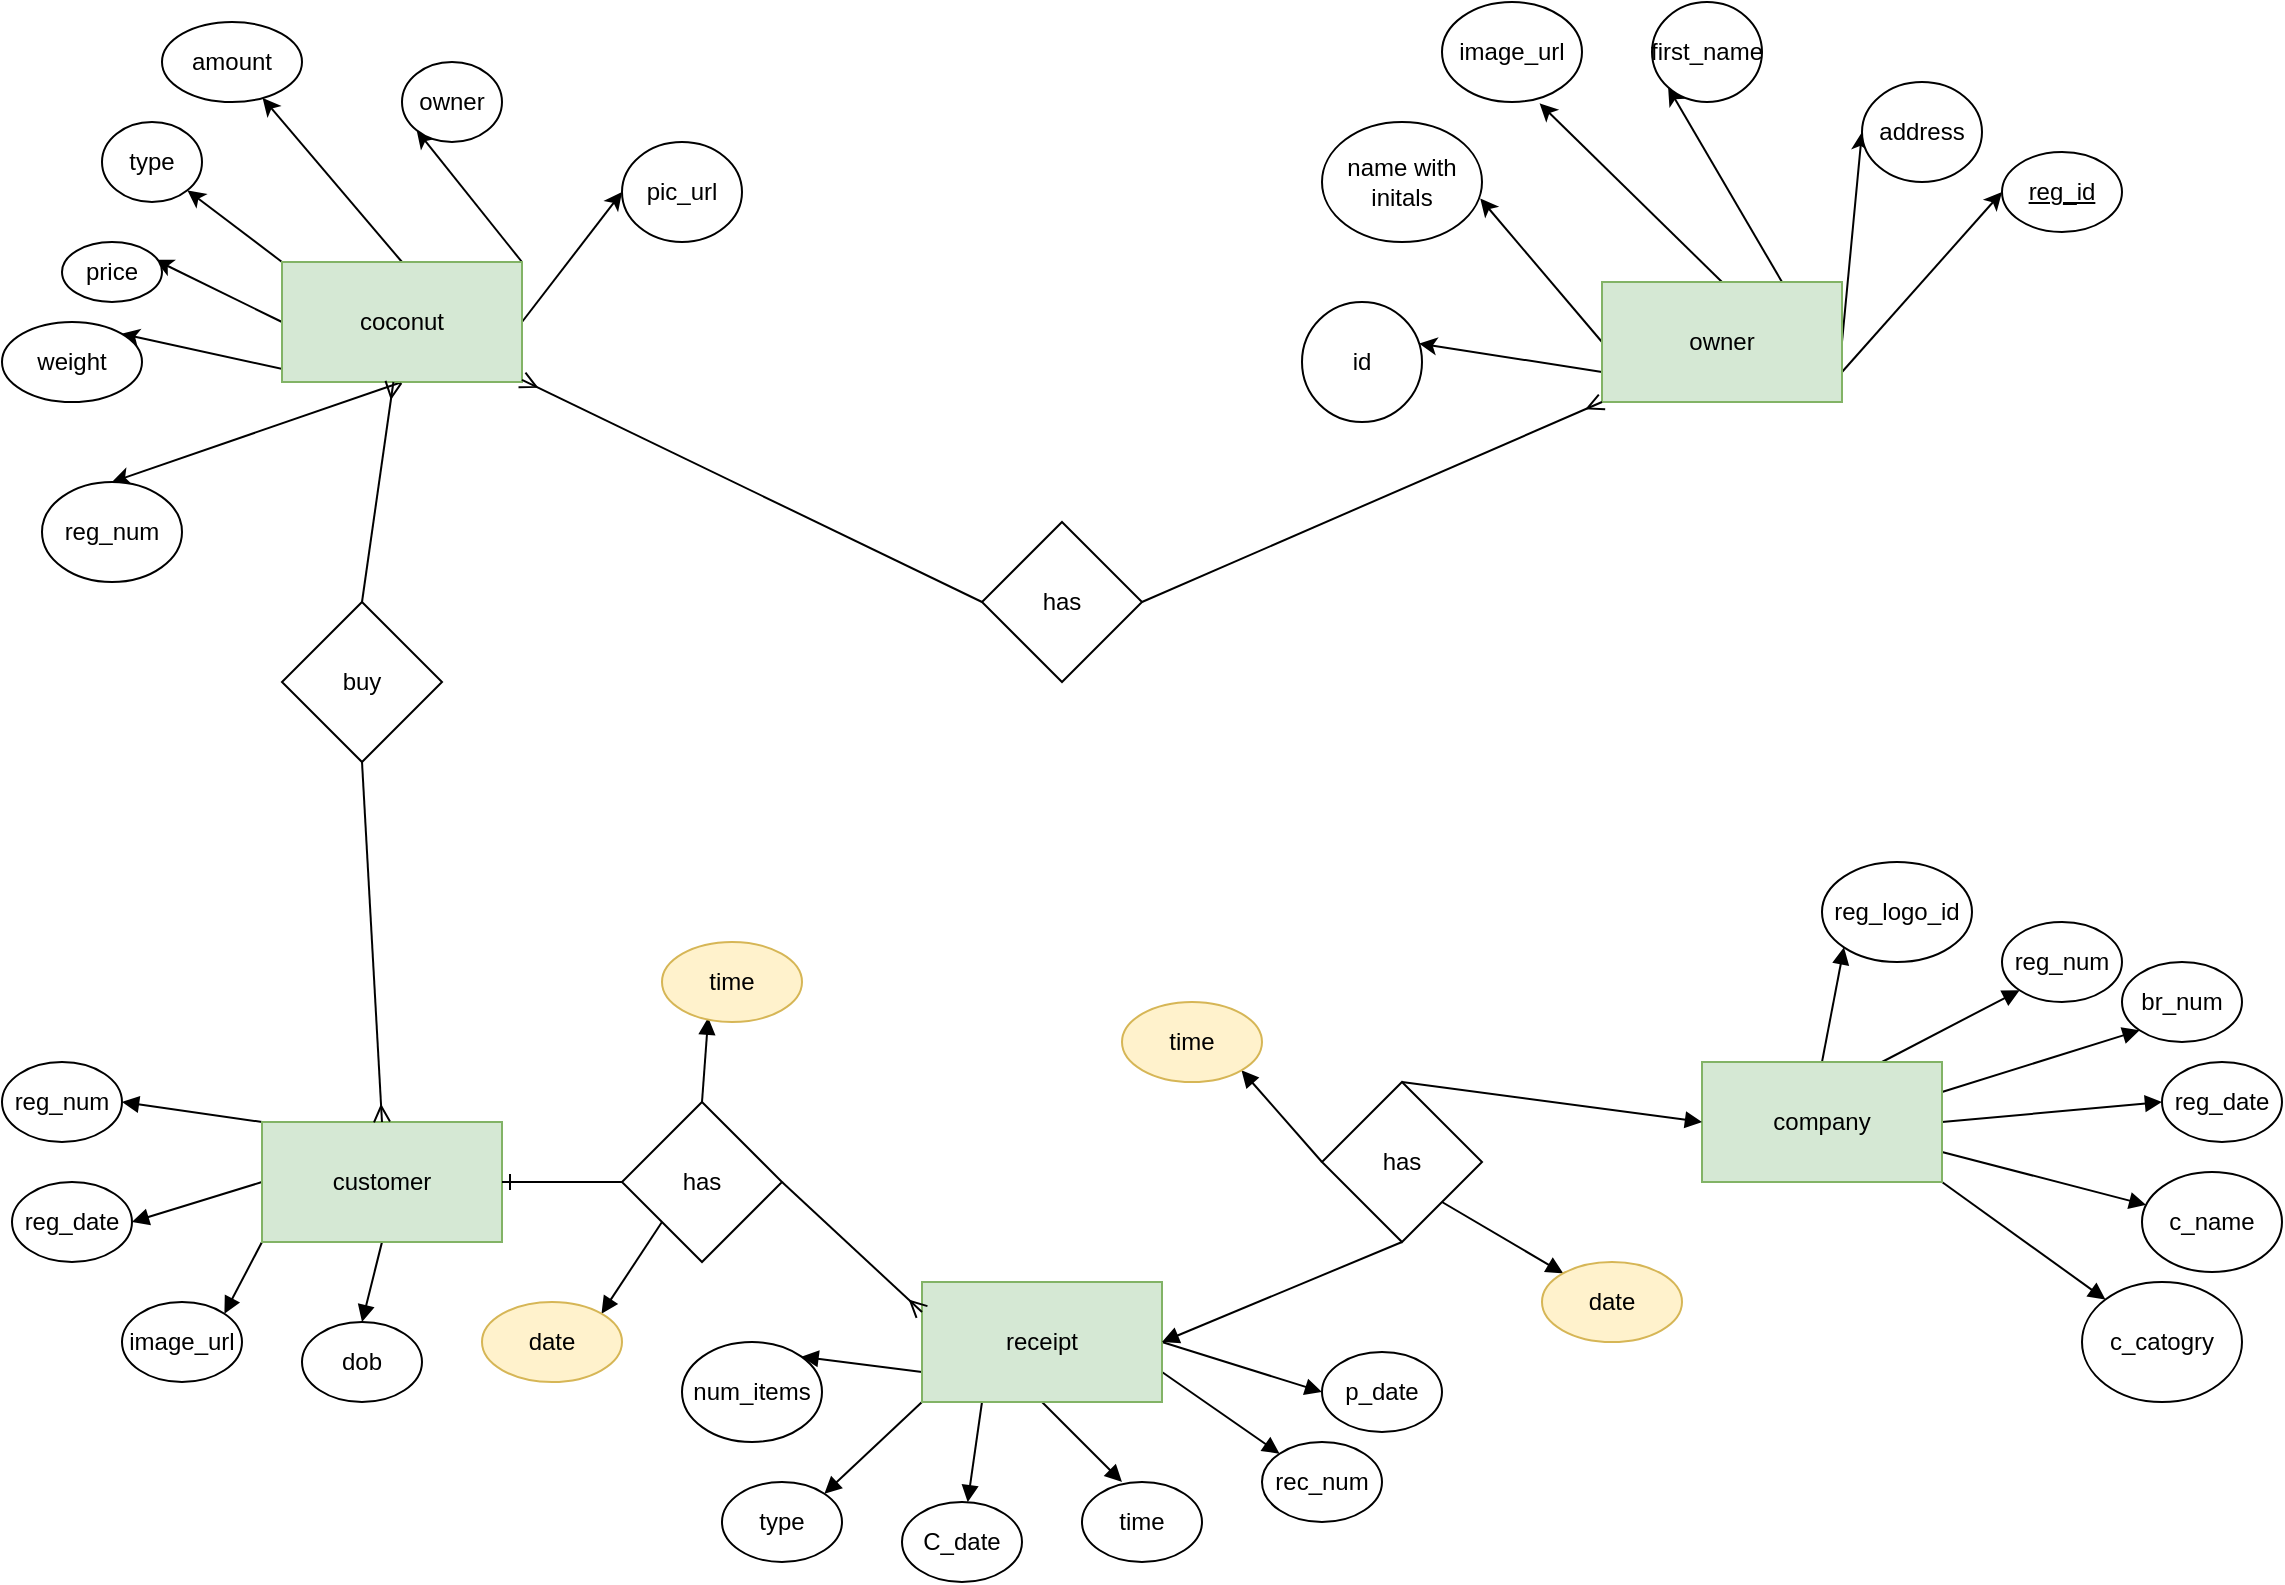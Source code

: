<mxfile>
    <diagram id="vOKnHG0U4fK2EDYzIcFn" name="Page-1">
        <mxGraphModel dx="1554" dy="1763" grid="1" gridSize="10" guides="1" tooltips="1" connect="1" arrows="1" fold="1" page="1" pageScale="1" pageWidth="1169" pageHeight="827" math="0" shadow="0">
            <root>
                <mxCell id="0"/>
                <mxCell id="1" parent="0"/>
                <mxCell id="5" style="edgeStyle=none;html=1;exitX=0;exitY=0;exitDx=0;exitDy=0;entryX=1;entryY=1;entryDx=0;entryDy=0;" edge="1" parent="1" source="2" target="4">
                    <mxGeometry relative="1" as="geometry"/>
                </mxCell>
                <mxCell id="6" style="edgeStyle=none;html=1;exitX=0.5;exitY=0;exitDx=0;exitDy=0;" edge="1" parent="1" source="2" target="3">
                    <mxGeometry relative="1" as="geometry"/>
                </mxCell>
                <mxCell id="8" style="edgeStyle=none;html=1;exitX=1;exitY=0;exitDx=0;exitDy=0;entryX=0;entryY=1;entryDx=0;entryDy=0;" edge="1" parent="1" source="2" target="7">
                    <mxGeometry relative="1" as="geometry"/>
                </mxCell>
                <mxCell id="10" style="edgeStyle=none;html=1;exitX=0;exitY=0.5;exitDx=0;exitDy=0;entryX=0.933;entryY=0.298;entryDx=0;entryDy=0;entryPerimeter=0;" edge="1" parent="1" source="2" target="9">
                    <mxGeometry relative="1" as="geometry"/>
                </mxCell>
                <mxCell id="12" style="edgeStyle=none;html=1;exitX=0.25;exitY=1;exitDx=0;exitDy=0;entryX=1;entryY=0;entryDx=0;entryDy=0;" edge="1" parent="1" source="2" target="11">
                    <mxGeometry relative="1" as="geometry"/>
                </mxCell>
                <mxCell id="14" style="edgeStyle=none;html=1;exitX=0.5;exitY=1;exitDx=0;exitDy=0;entryX=0.5;entryY=0;entryDx=0;entryDy=0;" edge="1" parent="1" source="2" target="13">
                    <mxGeometry relative="1" as="geometry"/>
                </mxCell>
                <mxCell id="16" style="edgeStyle=none;html=1;exitX=1;exitY=0.5;exitDx=0;exitDy=0;entryX=0;entryY=0.5;entryDx=0;entryDy=0;" edge="1" parent="1" source="2" target="15">
                    <mxGeometry relative="1" as="geometry"/>
                </mxCell>
                <mxCell id="2" value="coconut" style="rounded=0;whiteSpace=wrap;html=1;fillColor=#d5e8d4;strokeColor=#82b366;" vertex="1" parent="1">
                    <mxGeometry x="160" y="-680" width="120" height="60" as="geometry"/>
                </mxCell>
                <mxCell id="3" value="amount" style="ellipse;whiteSpace=wrap;html=1;" vertex="1" parent="1">
                    <mxGeometry x="100" y="-800" width="70" height="40" as="geometry"/>
                </mxCell>
                <mxCell id="4" value="type" style="ellipse;whiteSpace=wrap;html=1;" vertex="1" parent="1">
                    <mxGeometry x="70" y="-750" width="50" height="40" as="geometry"/>
                </mxCell>
                <mxCell id="7" value="owner" style="ellipse;whiteSpace=wrap;html=1;" vertex="1" parent="1">
                    <mxGeometry x="220" y="-780" width="50" height="40" as="geometry"/>
                </mxCell>
                <mxCell id="9" value="price" style="ellipse;whiteSpace=wrap;html=1;" vertex="1" parent="1">
                    <mxGeometry x="50" y="-690" width="50" height="30" as="geometry"/>
                </mxCell>
                <mxCell id="11" value="weight" style="ellipse;whiteSpace=wrap;html=1;" vertex="1" parent="1">
                    <mxGeometry x="20" y="-650" width="70" height="40" as="geometry"/>
                </mxCell>
                <mxCell id="13" value="reg_num" style="ellipse;whiteSpace=wrap;html=1;" vertex="1" parent="1">
                    <mxGeometry x="40" y="-570" width="70" height="50" as="geometry"/>
                </mxCell>
                <mxCell id="15" value="pic_url" style="ellipse;whiteSpace=wrap;html=1;" vertex="1" parent="1">
                    <mxGeometry x="330" y="-740" width="60" height="50" as="geometry"/>
                </mxCell>
                <mxCell id="20" style="edgeStyle=none;html=1;exitX=0.5;exitY=0;exitDx=0;exitDy=0;entryX=0.697;entryY=1.013;entryDx=0;entryDy=0;entryPerimeter=0;" edge="1" parent="1" source="17" target="18">
                    <mxGeometry relative="1" as="geometry"/>
                </mxCell>
                <mxCell id="21" style="edgeStyle=none;html=1;exitX=0;exitY=0.5;exitDx=0;exitDy=0;entryX=0.989;entryY=0.638;entryDx=0;entryDy=0;entryPerimeter=0;" edge="1" parent="1" source="17" target="19">
                    <mxGeometry relative="1" as="geometry"/>
                </mxCell>
                <mxCell id="23" style="edgeStyle=none;html=1;exitX=0.75;exitY=0;exitDx=0;exitDy=0;entryX=0;entryY=1;entryDx=0;entryDy=0;" edge="1" parent="1" source="17" target="22">
                    <mxGeometry relative="1" as="geometry"/>
                </mxCell>
                <mxCell id="25" style="edgeStyle=none;html=1;exitX=1;exitY=0.5;exitDx=0;exitDy=0;entryX=0;entryY=0.5;entryDx=0;entryDy=0;" edge="1" parent="1" source="17" target="24">
                    <mxGeometry relative="1" as="geometry"/>
                </mxCell>
                <mxCell id="28" style="edgeStyle=none;html=1;exitX=1;exitY=0.75;exitDx=0;exitDy=0;entryX=0;entryY=0.5;entryDx=0;entryDy=0;" edge="1" parent="1" source="17" target="27">
                    <mxGeometry relative="1" as="geometry"/>
                </mxCell>
                <mxCell id="30" style="edgeStyle=none;html=1;exitX=0;exitY=0.75;exitDx=0;exitDy=0;entryX=0.975;entryY=0.346;entryDx=0;entryDy=0;entryPerimeter=0;" edge="1" parent="1" source="17" target="29">
                    <mxGeometry relative="1" as="geometry"/>
                </mxCell>
                <mxCell id="17" value="owner" style="rounded=0;whiteSpace=wrap;html=1;fillColor=#d5e8d4;strokeColor=#82b366;" vertex="1" parent="1">
                    <mxGeometry x="820" y="-670" width="120" height="60" as="geometry"/>
                </mxCell>
                <mxCell id="18" value="image_url" style="ellipse;whiteSpace=wrap;html=1;" vertex="1" parent="1">
                    <mxGeometry x="740" y="-810" width="70" height="50" as="geometry"/>
                </mxCell>
                <mxCell id="19" value="name with initals" style="ellipse;whiteSpace=wrap;html=1;" vertex="1" parent="1">
                    <mxGeometry x="680" y="-750" width="80" height="60" as="geometry"/>
                </mxCell>
                <mxCell id="22" value="first_name" style="ellipse;whiteSpace=wrap;html=1;" vertex="1" parent="1">
                    <mxGeometry x="845" y="-810" width="55" height="50" as="geometry"/>
                </mxCell>
                <mxCell id="24" value="address" style="ellipse;whiteSpace=wrap;html=1;" vertex="1" parent="1">
                    <mxGeometry x="950" y="-770" width="60" height="50" as="geometry"/>
                </mxCell>
                <mxCell id="27" value="&lt;u&gt;reg_id&lt;/u&gt;" style="ellipse;whiteSpace=wrap;html=1;" vertex="1" parent="1">
                    <mxGeometry x="1020" y="-735" width="60" height="40" as="geometry"/>
                </mxCell>
                <mxCell id="29" value="id" style="ellipse;whiteSpace=wrap;html=1;" vertex="1" parent="1">
                    <mxGeometry x="670" y="-660" width="60" height="60" as="geometry"/>
                </mxCell>
                <mxCell id="32" style="edgeStyle=none;html=1;exitX=1;exitY=0.5;exitDx=0;exitDy=0;entryX=0;entryY=1;entryDx=0;entryDy=0;endArrow=ERmany;endFill=0;" edge="1" parent="1" source="31" target="17">
                    <mxGeometry relative="1" as="geometry"/>
                </mxCell>
                <mxCell id="33" style="edgeStyle=none;html=1;exitX=0;exitY=0.5;exitDx=0;exitDy=0;endArrow=ERmany;endFill=0;" edge="1" parent="1" source="31" target="2">
                    <mxGeometry relative="1" as="geometry"/>
                </mxCell>
                <mxCell id="31" value="has" style="rhombus;whiteSpace=wrap;html=1;" vertex="1" parent="1">
                    <mxGeometry x="510" y="-550" width="80" height="80" as="geometry"/>
                </mxCell>
                <mxCell id="39" style="edgeStyle=none;html=1;exitX=0;exitY=0;exitDx=0;exitDy=0;entryX=1;entryY=0.5;entryDx=0;entryDy=0;endArrow=block;endFill=1;" edge="1" parent="1" source="34" target="38">
                    <mxGeometry relative="1" as="geometry"/>
                </mxCell>
                <mxCell id="41" style="edgeStyle=none;html=1;exitX=0;exitY=0.5;exitDx=0;exitDy=0;entryX=1;entryY=0.5;entryDx=0;entryDy=0;endArrow=block;endFill=1;" edge="1" parent="1" source="34" target="40">
                    <mxGeometry relative="1" as="geometry"/>
                </mxCell>
                <mxCell id="43" style="edgeStyle=none;html=1;exitX=0;exitY=1;exitDx=0;exitDy=0;entryX=1;entryY=0;entryDx=0;entryDy=0;endArrow=block;endFill=1;" edge="1" parent="1" source="34" target="42">
                    <mxGeometry relative="1" as="geometry"/>
                </mxCell>
                <mxCell id="47" style="edgeStyle=none;html=1;exitX=0.5;exitY=1;exitDx=0;exitDy=0;entryX=0.5;entryY=0;entryDx=0;entryDy=0;endArrow=block;endFill=1;" edge="1" parent="1" source="34" target="46">
                    <mxGeometry relative="1" as="geometry"/>
                </mxCell>
                <mxCell id="34" value="customer" style="rounded=0;whiteSpace=wrap;html=1;fillColor=#d5e8d4;strokeColor=#82b366;" vertex="1" parent="1">
                    <mxGeometry x="150" y="-250" width="120" height="60" as="geometry"/>
                </mxCell>
                <mxCell id="36" style="edgeStyle=none;html=1;exitX=0.5;exitY=0;exitDx=0;exitDy=0;endArrow=ERmany;endFill=0;" edge="1" parent="1" source="35" target="2">
                    <mxGeometry relative="1" as="geometry"/>
                </mxCell>
                <mxCell id="37" style="edgeStyle=none;html=1;exitX=0.5;exitY=1;exitDx=0;exitDy=0;entryX=0.5;entryY=0;entryDx=0;entryDy=0;endArrow=ERmany;endFill=0;" edge="1" parent="1" source="35" target="34">
                    <mxGeometry relative="1" as="geometry"/>
                </mxCell>
                <mxCell id="35" value="buy" style="rhombus;whiteSpace=wrap;html=1;" vertex="1" parent="1">
                    <mxGeometry x="160" y="-510" width="80" height="80" as="geometry"/>
                </mxCell>
                <mxCell id="38" value="reg_num" style="ellipse;whiteSpace=wrap;html=1;" vertex="1" parent="1">
                    <mxGeometry x="20" y="-280" width="60" height="40" as="geometry"/>
                </mxCell>
                <mxCell id="40" value="reg_date" style="ellipse;whiteSpace=wrap;html=1;" vertex="1" parent="1">
                    <mxGeometry x="25" y="-220" width="60" height="40" as="geometry"/>
                </mxCell>
                <mxCell id="42" value="image_url" style="ellipse;whiteSpace=wrap;html=1;" vertex="1" parent="1">
                    <mxGeometry x="80" y="-160" width="60" height="40" as="geometry"/>
                </mxCell>
                <mxCell id="46" value="dob" style="ellipse;whiteSpace=wrap;html=1;" vertex="1" parent="1">
                    <mxGeometry x="170" y="-150" width="60" height="40" as="geometry"/>
                </mxCell>
                <mxCell id="56" style="edgeStyle=none;html=1;exitX=0.5;exitY=0;exitDx=0;exitDy=0;entryX=0;entryY=1;entryDx=0;entryDy=0;endArrow=block;endFill=1;" edge="1" parent="1" source="48" target="55">
                    <mxGeometry relative="1" as="geometry"/>
                </mxCell>
                <mxCell id="57" style="edgeStyle=none;html=1;exitX=0.75;exitY=0;exitDx=0;exitDy=0;entryX=0;entryY=1;entryDx=0;entryDy=0;endArrow=block;endFill=1;" edge="1" parent="1" source="48" target="49">
                    <mxGeometry relative="1" as="geometry"/>
                </mxCell>
                <mxCell id="58" style="edgeStyle=none;html=1;exitX=1;exitY=0.25;exitDx=0;exitDy=0;entryX=0;entryY=1;entryDx=0;entryDy=0;endArrow=block;endFill=1;" edge="1" parent="1" source="48" target="50">
                    <mxGeometry relative="1" as="geometry"/>
                </mxCell>
                <mxCell id="59" style="edgeStyle=none;html=1;exitX=1;exitY=0.5;exitDx=0;exitDy=0;entryX=0;entryY=0.5;entryDx=0;entryDy=0;endArrow=block;endFill=1;" edge="1" parent="1" source="48" target="51">
                    <mxGeometry relative="1" as="geometry"/>
                </mxCell>
                <mxCell id="60" style="edgeStyle=none;html=1;exitX=1;exitY=0.75;exitDx=0;exitDy=0;endArrow=block;endFill=1;" edge="1" parent="1" source="48" target="52">
                    <mxGeometry relative="1" as="geometry"/>
                </mxCell>
                <mxCell id="61" style="edgeStyle=none;html=1;exitX=1;exitY=1;exitDx=0;exitDy=0;entryX=0;entryY=0;entryDx=0;entryDy=0;endArrow=block;endFill=1;" edge="1" parent="1" source="48" target="53">
                    <mxGeometry relative="1" as="geometry"/>
                </mxCell>
                <mxCell id="48" value="company" style="rounded=0;whiteSpace=wrap;html=1;fillColor=#d5e8d4;strokeColor=#82b366;" vertex="1" parent="1">
                    <mxGeometry x="870" y="-280" width="120" height="60" as="geometry"/>
                </mxCell>
                <mxCell id="49" value="reg_num" style="ellipse;whiteSpace=wrap;html=1;" vertex="1" parent="1">
                    <mxGeometry x="1020" y="-350" width="60" height="40" as="geometry"/>
                </mxCell>
                <mxCell id="50" value="br_num" style="ellipse;whiteSpace=wrap;html=1;" vertex="1" parent="1">
                    <mxGeometry x="1080" y="-330" width="60" height="40" as="geometry"/>
                </mxCell>
                <mxCell id="51" value="reg_date" style="ellipse;whiteSpace=wrap;html=1;" vertex="1" parent="1">
                    <mxGeometry x="1100" y="-280" width="60" height="40" as="geometry"/>
                </mxCell>
                <mxCell id="52" value="c_name" style="ellipse;whiteSpace=wrap;html=1;" vertex="1" parent="1">
                    <mxGeometry x="1090" y="-225" width="70" height="50" as="geometry"/>
                </mxCell>
                <mxCell id="53" value="c_catogry" style="ellipse;whiteSpace=wrap;html=1;" vertex="1" parent="1">
                    <mxGeometry x="1060" y="-170" width="80" height="60" as="geometry"/>
                </mxCell>
                <mxCell id="55" value="reg_logo_id" style="ellipse;whiteSpace=wrap;html=1;" vertex="1" parent="1">
                    <mxGeometry x="930" y="-380" width="75" height="50" as="geometry"/>
                </mxCell>
                <mxCell id="68" style="edgeStyle=none;html=1;exitX=0;exitY=0.75;exitDx=0;exitDy=0;entryX=1;entryY=0;entryDx=0;entryDy=0;endArrow=block;endFill=1;" edge="1" parent="1" source="62" target="64">
                    <mxGeometry relative="1" as="geometry"/>
                </mxCell>
                <mxCell id="69" style="edgeStyle=none;html=1;exitX=0;exitY=1;exitDx=0;exitDy=0;entryX=1;entryY=0;entryDx=0;entryDy=0;endArrow=block;endFill=1;" edge="1" parent="1" source="62" target="63">
                    <mxGeometry relative="1" as="geometry"/>
                </mxCell>
                <mxCell id="70" style="edgeStyle=none;html=1;exitX=0.25;exitY=1;exitDx=0;exitDy=0;endArrow=block;endFill=1;" edge="1" parent="1" source="62" target="65">
                    <mxGeometry relative="1" as="geometry"/>
                </mxCell>
                <mxCell id="71" style="edgeStyle=none;html=1;exitX=0.5;exitY=1;exitDx=0;exitDy=0;entryX=0.333;entryY=0;entryDx=0;entryDy=0;entryPerimeter=0;endArrow=block;endFill=1;" edge="1" parent="1" source="62" target="66">
                    <mxGeometry relative="1" as="geometry"/>
                </mxCell>
                <mxCell id="72" style="edgeStyle=none;html=1;exitX=1;exitY=0.75;exitDx=0;exitDy=0;entryX=0;entryY=0;entryDx=0;entryDy=0;endArrow=block;endFill=1;" edge="1" parent="1" source="62" target="67">
                    <mxGeometry relative="1" as="geometry"/>
                </mxCell>
                <mxCell id="74" style="edgeStyle=none;html=1;exitX=1;exitY=0.5;exitDx=0;exitDy=0;entryX=0;entryY=0.5;entryDx=0;entryDy=0;endArrow=block;endFill=1;" edge="1" parent="1" source="62" target="73">
                    <mxGeometry relative="1" as="geometry"/>
                </mxCell>
                <mxCell id="62" value="receipt" style="rounded=0;whiteSpace=wrap;html=1;fillColor=#d5e8d4;strokeColor=#82b366;" vertex="1" parent="1">
                    <mxGeometry x="480" y="-170" width="120" height="60" as="geometry"/>
                </mxCell>
                <mxCell id="63" value="type" style="ellipse;whiteSpace=wrap;html=1;" vertex="1" parent="1">
                    <mxGeometry x="380" y="-70" width="60" height="40" as="geometry"/>
                </mxCell>
                <mxCell id="64" value="num_items" style="ellipse;whiteSpace=wrap;html=1;" vertex="1" parent="1">
                    <mxGeometry x="360" y="-140" width="70" height="50" as="geometry"/>
                </mxCell>
                <mxCell id="65" value="C_date" style="ellipse;whiteSpace=wrap;html=1;" vertex="1" parent="1">
                    <mxGeometry x="470" y="-60" width="60" height="40" as="geometry"/>
                </mxCell>
                <mxCell id="66" value="time" style="ellipse;whiteSpace=wrap;html=1;" vertex="1" parent="1">
                    <mxGeometry x="560" y="-70" width="60" height="40" as="geometry"/>
                </mxCell>
                <mxCell id="67" value="rec_num" style="ellipse;whiteSpace=wrap;html=1;" vertex="1" parent="1">
                    <mxGeometry x="650" y="-90" width="60" height="40" as="geometry"/>
                </mxCell>
                <mxCell id="73" value="p_date" style="ellipse;whiteSpace=wrap;html=1;" vertex="1" parent="1">
                    <mxGeometry x="680" y="-135" width="60" height="40" as="geometry"/>
                </mxCell>
                <mxCell id="76" style="edgeStyle=none;html=1;exitX=0;exitY=0.5;exitDx=0;exitDy=0;entryX=1;entryY=0.5;entryDx=0;entryDy=0;endArrow=ERone;endFill=0;" edge="1" parent="1" source="75" target="34">
                    <mxGeometry relative="1" as="geometry"/>
                </mxCell>
                <mxCell id="77" style="edgeStyle=none;html=1;exitX=1;exitY=0.5;exitDx=0;exitDy=0;entryX=0;entryY=0.25;entryDx=0;entryDy=0;endArrow=ERmany;endFill=0;" edge="1" parent="1" source="75" target="62">
                    <mxGeometry relative="1" as="geometry"/>
                </mxCell>
                <mxCell id="79" style="edgeStyle=none;html=1;exitX=0.5;exitY=0;exitDx=0;exitDy=0;entryX=0.33;entryY=0.945;entryDx=0;entryDy=0;entryPerimeter=0;endArrow=block;endFill=1;" edge="1" parent="1" source="75" target="78">
                    <mxGeometry relative="1" as="geometry"/>
                </mxCell>
                <mxCell id="82" style="edgeStyle=none;html=1;exitX=0;exitY=1;exitDx=0;exitDy=0;entryX=1;entryY=0;entryDx=0;entryDy=0;endArrow=block;endFill=1;" edge="1" parent="1" source="75" target="80">
                    <mxGeometry relative="1" as="geometry"/>
                </mxCell>
                <mxCell id="75" value="has" style="rhombus;whiteSpace=wrap;html=1;" vertex="1" parent="1">
                    <mxGeometry x="330" y="-260" width="80" height="80" as="geometry"/>
                </mxCell>
                <mxCell id="78" value="time" style="ellipse;whiteSpace=wrap;html=1;fillColor=#fff2cc;strokeColor=#d6b656;" vertex="1" parent="1">
                    <mxGeometry x="350" y="-340" width="70" height="40" as="geometry"/>
                </mxCell>
                <mxCell id="80" value="date" style="ellipse;whiteSpace=wrap;html=1;fillColor=#fff2cc;strokeColor=#d6b656;" vertex="1" parent="1">
                    <mxGeometry x="260" y="-160" width="70" height="40" as="geometry"/>
                </mxCell>
                <mxCell id="84" style="edgeStyle=none;html=1;exitX=0.5;exitY=0;exitDx=0;exitDy=0;entryX=0;entryY=0.5;entryDx=0;entryDy=0;endArrow=block;endFill=1;" edge="1" parent="1" source="83" target="48">
                    <mxGeometry relative="1" as="geometry"/>
                </mxCell>
                <mxCell id="85" style="edgeStyle=none;html=1;exitX=0.5;exitY=1;exitDx=0;exitDy=0;entryX=1;entryY=0.5;entryDx=0;entryDy=0;endArrow=block;endFill=1;" edge="1" parent="1" source="83" target="62">
                    <mxGeometry relative="1" as="geometry"/>
                </mxCell>
                <mxCell id="87" style="edgeStyle=none;html=1;exitX=0;exitY=0.5;exitDx=0;exitDy=0;entryX=1;entryY=1;entryDx=0;entryDy=0;endArrow=block;endFill=1;" edge="1" parent="1" source="83" target="86">
                    <mxGeometry relative="1" as="geometry"/>
                </mxCell>
                <mxCell id="89" style="edgeStyle=none;html=1;exitX=1;exitY=1;exitDx=0;exitDy=0;endArrow=block;endFill=1;" edge="1" parent="1" source="83" target="88">
                    <mxGeometry relative="1" as="geometry"/>
                </mxCell>
                <mxCell id="83" value="has" style="rhombus;whiteSpace=wrap;html=1;" vertex="1" parent="1">
                    <mxGeometry x="680" y="-270" width="80" height="80" as="geometry"/>
                </mxCell>
                <mxCell id="86" value="time" style="ellipse;whiteSpace=wrap;html=1;fillColor=#fff2cc;strokeColor=#d6b656;" vertex="1" parent="1">
                    <mxGeometry x="580" y="-310" width="70" height="40" as="geometry"/>
                </mxCell>
                <mxCell id="88" value="date" style="ellipse;whiteSpace=wrap;html=1;fillColor=#fff2cc;strokeColor=#d6b656;" vertex="1" parent="1">
                    <mxGeometry x="790" y="-180" width="70" height="40" as="geometry"/>
                </mxCell>
            </root>
        </mxGraphModel>
    </diagram>
</mxfile>